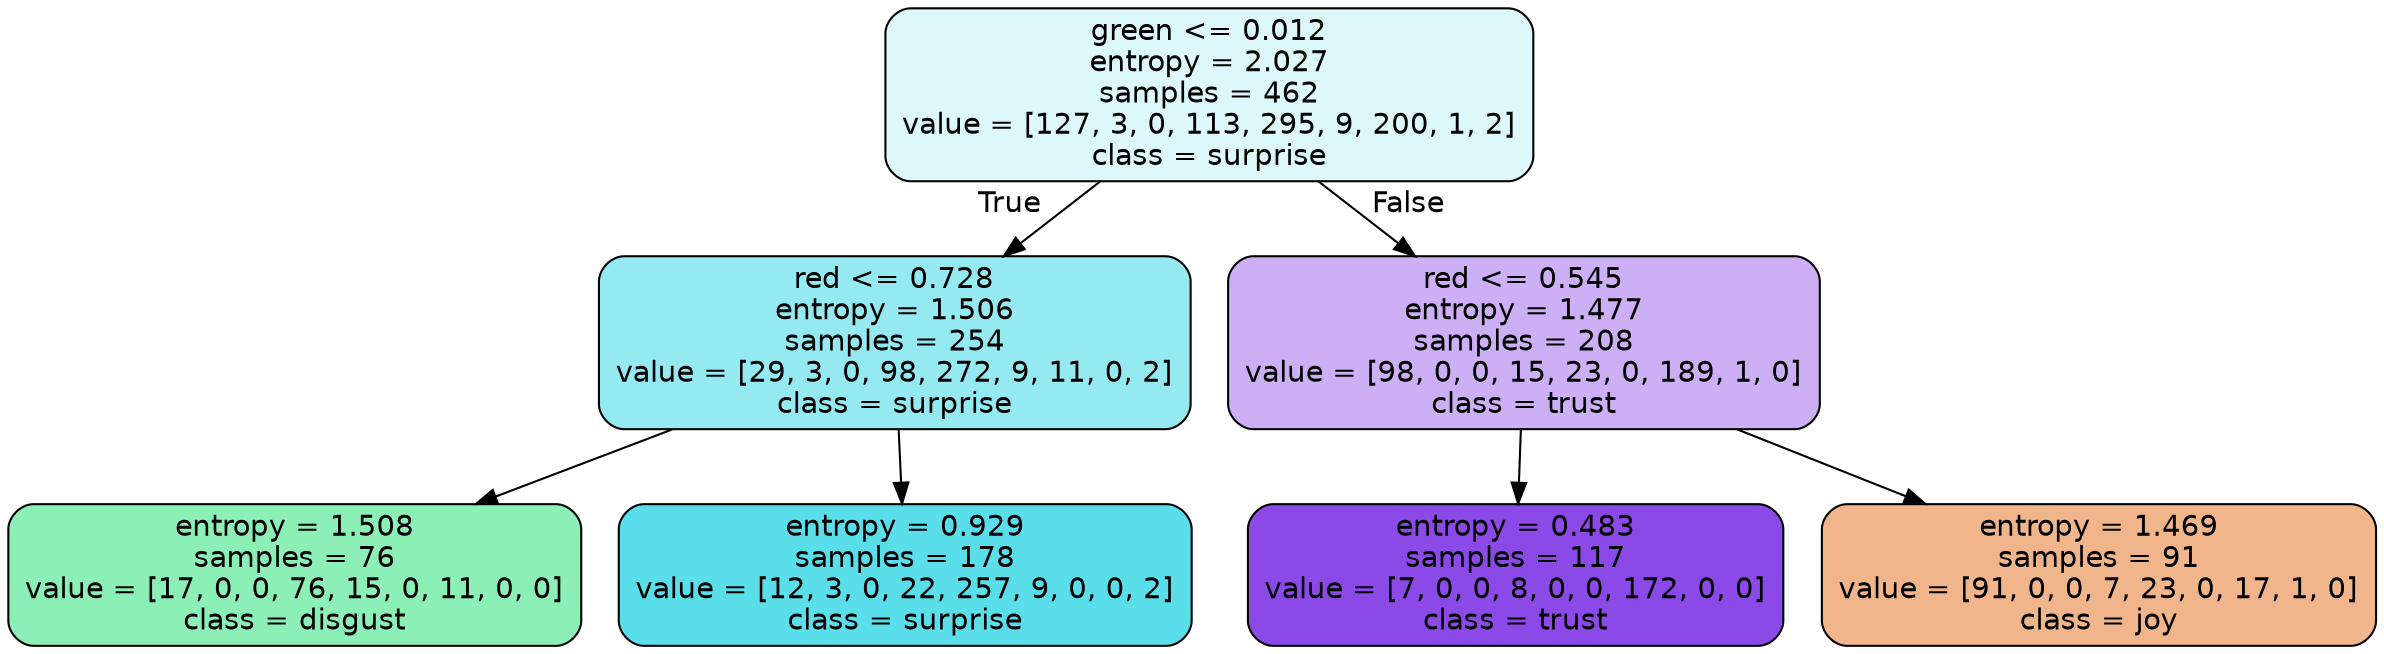 digraph Tree {
node [shape=box, style="filled, rounded", color="black", fontname=helvetica] ;
edge [fontname=helvetica] ;
0 [label="green <= 0.012\nentropy = 2.027\nsamples = 462\nvalue = [127, 3, 0, 113, 295, 9, 200, 1, 2]\nclass = surprise", fillcolor="#39d7e52c"] ;
1 [label="red <= 0.728\nentropy = 1.506\nsamples = 254\nvalue = [29, 3, 0, 98, 272, 9, 11, 0, 2]\nclass = surprise", fillcolor="#39d7e588"] ;
0 -> 1 [labeldistance=2.5, labelangle=45, headlabel="True"] ;
2 [label="entropy = 1.508\nsamples = 76\nvalue = [17, 0, 0, 76, 15, 0, 11, 0, 0]\nclass = disgust", fillcolor="#39e58193"] ;
1 -> 2 ;
3 [label="entropy = 0.929\nsamples = 178\nvalue = [12, 3, 0, 22, 257, 9, 0, 0, 2]\nclass = surprise", fillcolor="#39d7e5d4"] ;
1 -> 3 ;
4 [label="red <= 0.545\nentropy = 1.477\nsamples = 208\nvalue = [98, 0, 0, 15, 23, 0, 189, 1, 0]\nclass = trust", fillcolor="#8139e566"] ;
0 -> 4 [labeldistance=2.5, labelangle=-45, headlabel="False"] ;
5 [label="entropy = 0.483\nsamples = 117\nvalue = [7, 0, 0, 8, 0, 0, 172, 0, 0]\nclass = trust", fillcolor="#8139e5ea"] ;
4 -> 5 ;
6 [label="entropy = 1.469\nsamples = 91\nvalue = [91, 0, 0, 7, 23, 0, 17, 1, 0]\nclass = joy", fillcolor="#e5813995"] ;
4 -> 6 ;
}